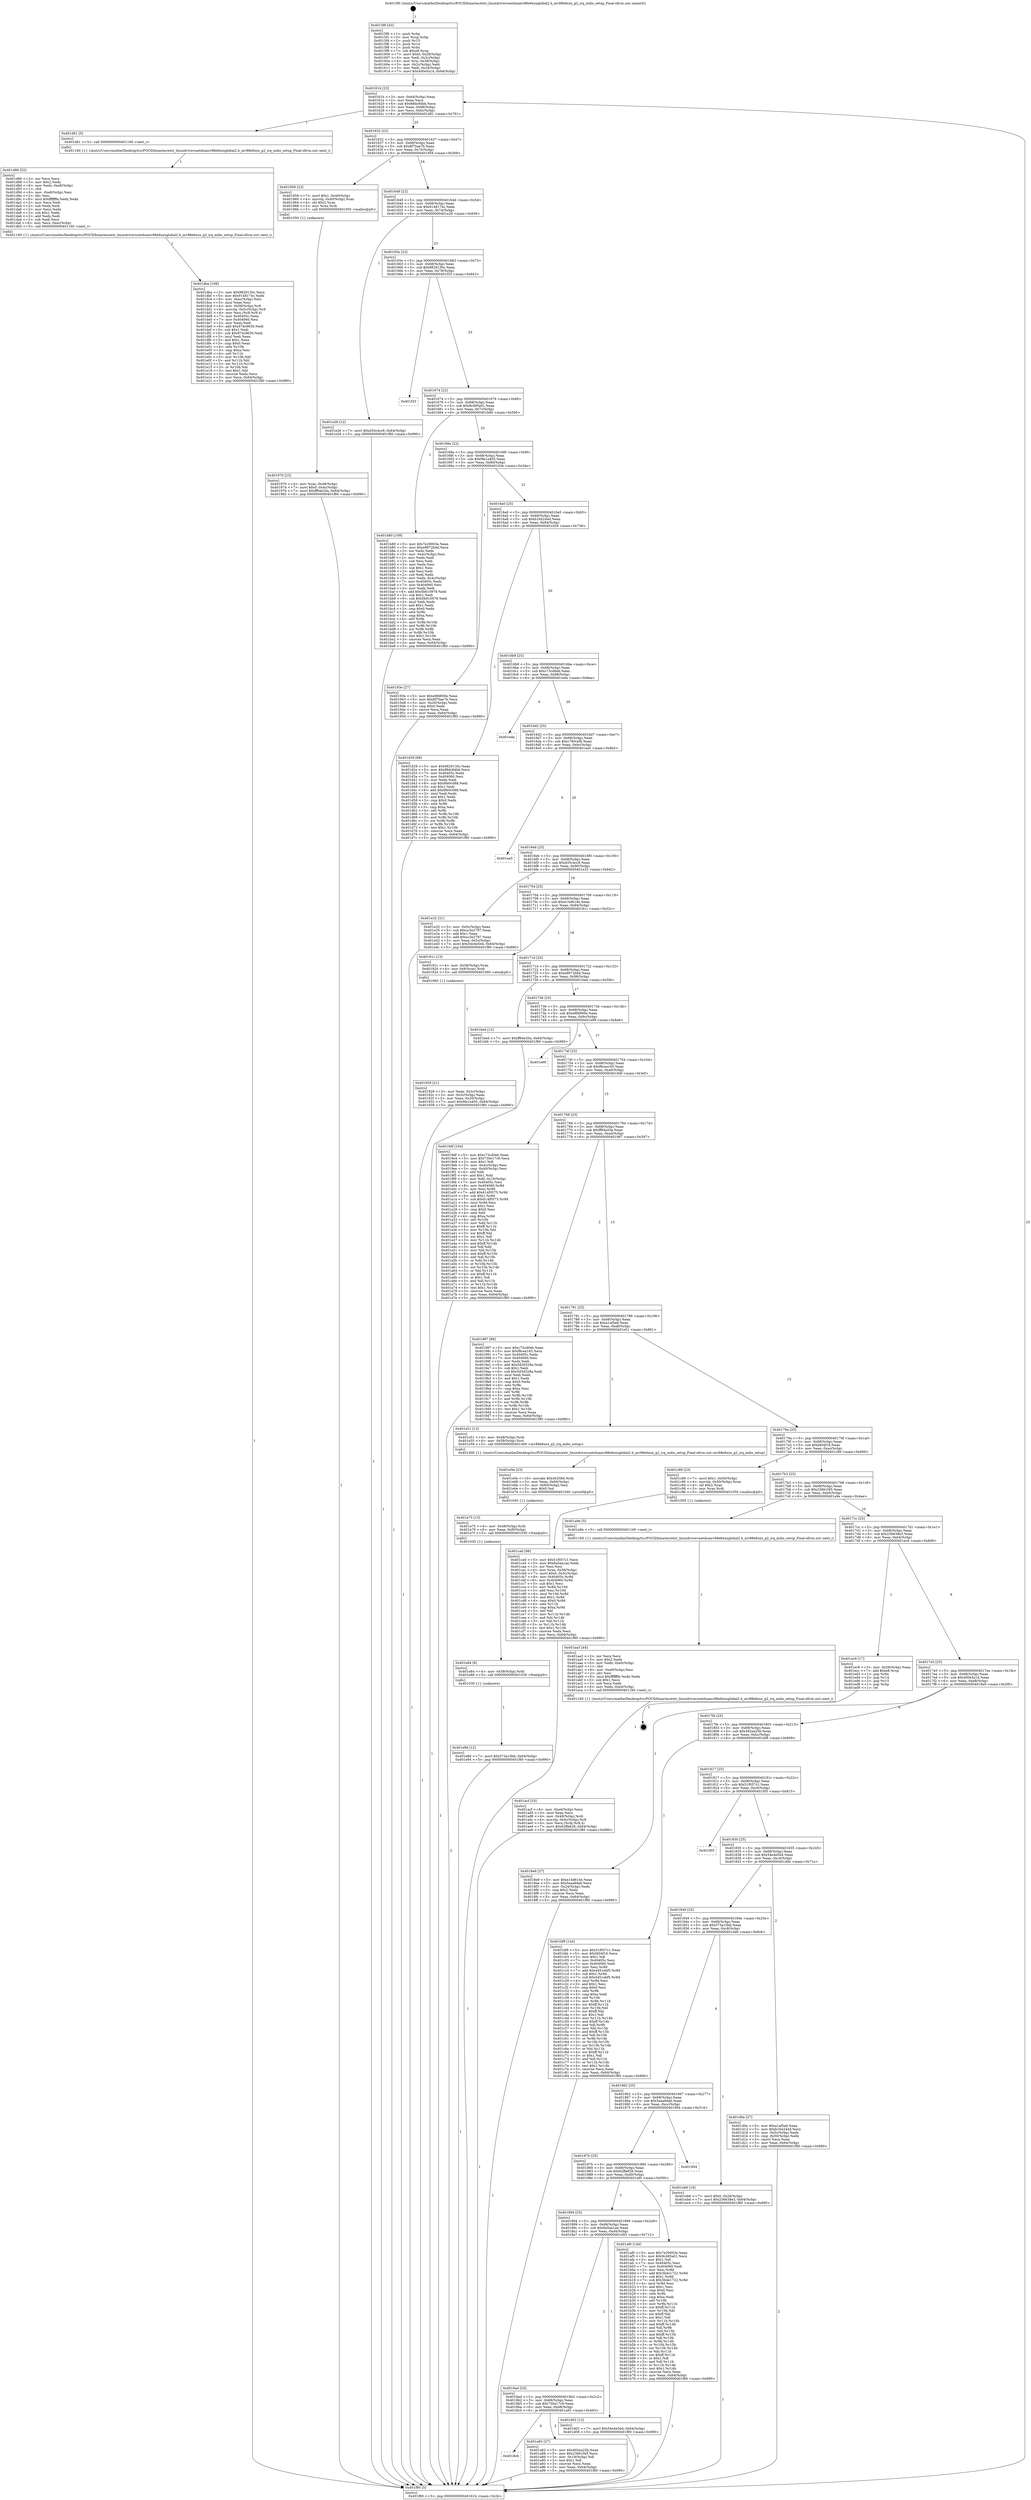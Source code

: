 digraph "0x4015f0" {
  label = "0x4015f0 (/mnt/c/Users/mathe/Desktop/tcc/POCII/binaries/extr_linuxdriversnetdsamv88e6xxxglobal2.h_mv88e6xxx_g2_irq_mdio_setup_Final-ollvm.out::main(0))"
  labelloc = "t"
  node[shape=record]

  Entry [label="",width=0.3,height=0.3,shape=circle,fillcolor=black,style=filled]
  "0x40161b" [label="{
     0x40161b [23]\l
     | [instrs]\l
     &nbsp;&nbsp;0x40161b \<+3\>: mov -0x64(%rbp),%eax\l
     &nbsp;&nbsp;0x40161e \<+2\>: mov %eax,%ecx\l
     &nbsp;&nbsp;0x401620 \<+6\>: sub $0x88dc84bb,%ecx\l
     &nbsp;&nbsp;0x401626 \<+3\>: mov %eax,-0x68(%rbp)\l
     &nbsp;&nbsp;0x401629 \<+3\>: mov %ecx,-0x6c(%rbp)\l
     &nbsp;&nbsp;0x40162c \<+6\>: je 0000000000401d81 \<main+0x791\>\l
  }"]
  "0x401d81" [label="{
     0x401d81 [5]\l
     | [instrs]\l
     &nbsp;&nbsp;0x401d81 \<+5\>: call 0000000000401160 \<next_i\>\l
     | [calls]\l
     &nbsp;&nbsp;0x401160 \{1\} (/mnt/c/Users/mathe/Desktop/tcc/POCII/binaries/extr_linuxdriversnetdsamv88e6xxxglobal2.h_mv88e6xxx_g2_irq_mdio_setup_Final-ollvm.out::next_i)\l
  }"]
  "0x401632" [label="{
     0x401632 [22]\l
     | [instrs]\l
     &nbsp;&nbsp;0x401632 \<+5\>: jmp 0000000000401637 \<main+0x47\>\l
     &nbsp;&nbsp;0x401637 \<+3\>: mov -0x68(%rbp),%eax\l
     &nbsp;&nbsp;0x40163a \<+5\>: sub $0x8f70ae7b,%eax\l
     &nbsp;&nbsp;0x40163f \<+3\>: mov %eax,-0x70(%rbp)\l
     &nbsp;&nbsp;0x401642 \<+6\>: je 0000000000401959 \<main+0x369\>\l
  }"]
  Exit [label="",width=0.3,height=0.3,shape=circle,fillcolor=black,style=filled,peripheries=2]
  "0x401959" [label="{
     0x401959 [23]\l
     | [instrs]\l
     &nbsp;&nbsp;0x401959 \<+7\>: movl $0x1,-0x40(%rbp)\l
     &nbsp;&nbsp;0x401960 \<+4\>: movslq -0x40(%rbp),%rax\l
     &nbsp;&nbsp;0x401964 \<+4\>: shl $0x2,%rax\l
     &nbsp;&nbsp;0x401968 \<+3\>: mov %rax,%rdi\l
     &nbsp;&nbsp;0x40196b \<+5\>: call 0000000000401050 \<malloc@plt\>\l
     | [calls]\l
     &nbsp;&nbsp;0x401050 \{1\} (unknown)\l
  }"]
  "0x401648" [label="{
     0x401648 [22]\l
     | [instrs]\l
     &nbsp;&nbsp;0x401648 \<+5\>: jmp 000000000040164d \<main+0x5d\>\l
     &nbsp;&nbsp;0x40164d \<+3\>: mov -0x68(%rbp),%eax\l
     &nbsp;&nbsp;0x401650 \<+5\>: sub $0x9148174c,%eax\l
     &nbsp;&nbsp;0x401655 \<+3\>: mov %eax,-0x74(%rbp)\l
     &nbsp;&nbsp;0x401658 \<+6\>: je 0000000000401e26 \<main+0x836\>\l
  }"]
  "0x401e8d" [label="{
     0x401e8d [12]\l
     | [instrs]\l
     &nbsp;&nbsp;0x401e8d \<+7\>: movl $0x573a10bb,-0x64(%rbp)\l
     &nbsp;&nbsp;0x401e94 \<+5\>: jmp 0000000000401f80 \<main+0x990\>\l
  }"]
  "0x401e26" [label="{
     0x401e26 [12]\l
     | [instrs]\l
     &nbsp;&nbsp;0x401e26 \<+7\>: movl $0xd35c4cc9,-0x64(%rbp)\l
     &nbsp;&nbsp;0x401e2d \<+5\>: jmp 0000000000401f80 \<main+0x990\>\l
  }"]
  "0x40165e" [label="{
     0x40165e [22]\l
     | [instrs]\l
     &nbsp;&nbsp;0x40165e \<+5\>: jmp 0000000000401663 \<main+0x73\>\l
     &nbsp;&nbsp;0x401663 \<+3\>: mov -0x68(%rbp),%eax\l
     &nbsp;&nbsp;0x401666 \<+5\>: sub $0x9829130c,%eax\l
     &nbsp;&nbsp;0x40166b \<+3\>: mov %eax,-0x78(%rbp)\l
     &nbsp;&nbsp;0x40166e \<+6\>: je 0000000000401f33 \<main+0x943\>\l
  }"]
  "0x401e84" [label="{
     0x401e84 [9]\l
     | [instrs]\l
     &nbsp;&nbsp;0x401e84 \<+4\>: mov -0x58(%rbp),%rdi\l
     &nbsp;&nbsp;0x401e88 \<+5\>: call 0000000000401030 \<free@plt\>\l
     | [calls]\l
     &nbsp;&nbsp;0x401030 \{1\} (unknown)\l
  }"]
  "0x401f33" [label="{
     0x401f33\l
  }", style=dashed]
  "0x401674" [label="{
     0x401674 [22]\l
     | [instrs]\l
     &nbsp;&nbsp;0x401674 \<+5\>: jmp 0000000000401679 \<main+0x89\>\l
     &nbsp;&nbsp;0x401679 \<+3\>: mov -0x68(%rbp),%eax\l
     &nbsp;&nbsp;0x40167c \<+5\>: sub $0x9c495a01,%eax\l
     &nbsp;&nbsp;0x401681 \<+3\>: mov %eax,-0x7c(%rbp)\l
     &nbsp;&nbsp;0x401684 \<+6\>: je 0000000000401b80 \<main+0x590\>\l
  }"]
  "0x401e75" [label="{
     0x401e75 [15]\l
     | [instrs]\l
     &nbsp;&nbsp;0x401e75 \<+4\>: mov -0x48(%rbp),%rdi\l
     &nbsp;&nbsp;0x401e79 \<+6\>: mov %eax,-0xf0(%rbp)\l
     &nbsp;&nbsp;0x401e7f \<+5\>: call 0000000000401030 \<free@plt\>\l
     | [calls]\l
     &nbsp;&nbsp;0x401030 \{1\} (unknown)\l
  }"]
  "0x401b80" [label="{
     0x401b80 [109]\l
     | [instrs]\l
     &nbsp;&nbsp;0x401b80 \<+5\>: mov $0x7e29003e,%eax\l
     &nbsp;&nbsp;0x401b85 \<+5\>: mov $0xe9972bdd,%ecx\l
     &nbsp;&nbsp;0x401b8a \<+2\>: xor %edx,%edx\l
     &nbsp;&nbsp;0x401b8c \<+3\>: mov -0x4c(%rbp),%esi\l
     &nbsp;&nbsp;0x401b8f \<+2\>: mov %edx,%edi\l
     &nbsp;&nbsp;0x401b91 \<+2\>: sub %esi,%edi\l
     &nbsp;&nbsp;0x401b93 \<+2\>: mov %edx,%esi\l
     &nbsp;&nbsp;0x401b95 \<+3\>: sub $0x1,%esi\l
     &nbsp;&nbsp;0x401b98 \<+2\>: add %esi,%edi\l
     &nbsp;&nbsp;0x401b9a \<+2\>: sub %edi,%edx\l
     &nbsp;&nbsp;0x401b9c \<+3\>: mov %edx,-0x4c(%rbp)\l
     &nbsp;&nbsp;0x401b9f \<+7\>: mov 0x40405c,%edx\l
     &nbsp;&nbsp;0x401ba6 \<+7\>: mov 0x404060,%esi\l
     &nbsp;&nbsp;0x401bad \<+2\>: mov %edx,%edi\l
     &nbsp;&nbsp;0x401baf \<+6\>: add $0x5b610978,%edi\l
     &nbsp;&nbsp;0x401bb5 \<+3\>: sub $0x1,%edi\l
     &nbsp;&nbsp;0x401bb8 \<+6\>: sub $0x5b610978,%edi\l
     &nbsp;&nbsp;0x401bbe \<+3\>: imul %edi,%edx\l
     &nbsp;&nbsp;0x401bc1 \<+3\>: and $0x1,%edx\l
     &nbsp;&nbsp;0x401bc4 \<+3\>: cmp $0x0,%edx\l
     &nbsp;&nbsp;0x401bc7 \<+4\>: sete %r8b\l
     &nbsp;&nbsp;0x401bcb \<+3\>: cmp $0xa,%esi\l
     &nbsp;&nbsp;0x401bce \<+4\>: setl %r9b\l
     &nbsp;&nbsp;0x401bd2 \<+3\>: mov %r8b,%r10b\l
     &nbsp;&nbsp;0x401bd5 \<+3\>: and %r9b,%r10b\l
     &nbsp;&nbsp;0x401bd8 \<+3\>: xor %r9b,%r8b\l
     &nbsp;&nbsp;0x401bdb \<+3\>: or %r8b,%r10b\l
     &nbsp;&nbsp;0x401bde \<+4\>: test $0x1,%r10b\l
     &nbsp;&nbsp;0x401be2 \<+3\>: cmovne %ecx,%eax\l
     &nbsp;&nbsp;0x401be5 \<+3\>: mov %eax,-0x64(%rbp)\l
     &nbsp;&nbsp;0x401be8 \<+5\>: jmp 0000000000401f80 \<main+0x990\>\l
  }"]
  "0x40168a" [label="{
     0x40168a [22]\l
     | [instrs]\l
     &nbsp;&nbsp;0x40168a \<+5\>: jmp 000000000040168f \<main+0x9f\>\l
     &nbsp;&nbsp;0x40168f \<+3\>: mov -0x68(%rbp),%eax\l
     &nbsp;&nbsp;0x401692 \<+5\>: sub $0x9fa1e405,%eax\l
     &nbsp;&nbsp;0x401697 \<+3\>: mov %eax,-0x80(%rbp)\l
     &nbsp;&nbsp;0x40169a \<+6\>: je 000000000040193e \<main+0x34e\>\l
  }"]
  "0x401e5e" [label="{
     0x401e5e [23]\l
     | [instrs]\l
     &nbsp;&nbsp;0x401e5e \<+10\>: movabs $0x4020b6,%rdi\l
     &nbsp;&nbsp;0x401e68 \<+3\>: mov %eax,-0x60(%rbp)\l
     &nbsp;&nbsp;0x401e6b \<+3\>: mov -0x60(%rbp),%esi\l
     &nbsp;&nbsp;0x401e6e \<+2\>: mov $0x0,%al\l
     &nbsp;&nbsp;0x401e70 \<+5\>: call 0000000000401040 \<printf@plt\>\l
     | [calls]\l
     &nbsp;&nbsp;0x401040 \{1\} (unknown)\l
  }"]
  "0x40193e" [label="{
     0x40193e [27]\l
     | [instrs]\l
     &nbsp;&nbsp;0x40193e \<+5\>: mov $0xe9fd800e,%eax\l
     &nbsp;&nbsp;0x401943 \<+5\>: mov $0x8f70ae7b,%ecx\l
     &nbsp;&nbsp;0x401948 \<+3\>: mov -0x20(%rbp),%edx\l
     &nbsp;&nbsp;0x40194b \<+3\>: cmp $0x0,%edx\l
     &nbsp;&nbsp;0x40194e \<+3\>: cmove %ecx,%eax\l
     &nbsp;&nbsp;0x401951 \<+3\>: mov %eax,-0x64(%rbp)\l
     &nbsp;&nbsp;0x401954 \<+5\>: jmp 0000000000401f80 \<main+0x990\>\l
  }"]
  "0x4016a0" [label="{
     0x4016a0 [25]\l
     | [instrs]\l
     &nbsp;&nbsp;0x4016a0 \<+5\>: jmp 00000000004016a5 \<main+0xb5\>\l
     &nbsp;&nbsp;0x4016a5 \<+3\>: mov -0x68(%rbp),%eax\l
     &nbsp;&nbsp;0x4016a8 \<+5\>: sub $0xb164244d,%eax\l
     &nbsp;&nbsp;0x4016ad \<+6\>: mov %eax,-0x84(%rbp)\l
     &nbsp;&nbsp;0x4016b3 \<+6\>: je 0000000000401d29 \<main+0x739\>\l
  }"]
  "0x401dba" [label="{
     0x401dba [108]\l
     | [instrs]\l
     &nbsp;&nbsp;0x401dba \<+5\>: mov $0x9829130c,%ecx\l
     &nbsp;&nbsp;0x401dbf \<+5\>: mov $0x9148174c,%edx\l
     &nbsp;&nbsp;0x401dc4 \<+6\>: mov -0xec(%rbp),%esi\l
     &nbsp;&nbsp;0x401dca \<+3\>: imul %eax,%esi\l
     &nbsp;&nbsp;0x401dcd \<+4\>: mov -0x58(%rbp),%r8\l
     &nbsp;&nbsp;0x401dd1 \<+4\>: movslq -0x5c(%rbp),%r9\l
     &nbsp;&nbsp;0x401dd5 \<+4\>: mov %esi,(%r8,%r9,4)\l
     &nbsp;&nbsp;0x401dd9 \<+7\>: mov 0x40405c,%eax\l
     &nbsp;&nbsp;0x401de0 \<+7\>: mov 0x404060,%esi\l
     &nbsp;&nbsp;0x401de7 \<+2\>: mov %eax,%edi\l
     &nbsp;&nbsp;0x401de9 \<+6\>: add $0x974c9630,%edi\l
     &nbsp;&nbsp;0x401def \<+3\>: sub $0x1,%edi\l
     &nbsp;&nbsp;0x401df2 \<+6\>: sub $0x974c9630,%edi\l
     &nbsp;&nbsp;0x401df8 \<+3\>: imul %edi,%eax\l
     &nbsp;&nbsp;0x401dfb \<+3\>: and $0x1,%eax\l
     &nbsp;&nbsp;0x401dfe \<+3\>: cmp $0x0,%eax\l
     &nbsp;&nbsp;0x401e01 \<+4\>: sete %r10b\l
     &nbsp;&nbsp;0x401e05 \<+3\>: cmp $0xa,%esi\l
     &nbsp;&nbsp;0x401e08 \<+4\>: setl %r11b\l
     &nbsp;&nbsp;0x401e0c \<+3\>: mov %r10b,%bl\l
     &nbsp;&nbsp;0x401e0f \<+3\>: and %r11b,%bl\l
     &nbsp;&nbsp;0x401e12 \<+3\>: xor %r11b,%r10b\l
     &nbsp;&nbsp;0x401e15 \<+3\>: or %r10b,%bl\l
     &nbsp;&nbsp;0x401e18 \<+3\>: test $0x1,%bl\l
     &nbsp;&nbsp;0x401e1b \<+3\>: cmovne %edx,%ecx\l
     &nbsp;&nbsp;0x401e1e \<+3\>: mov %ecx,-0x64(%rbp)\l
     &nbsp;&nbsp;0x401e21 \<+5\>: jmp 0000000000401f80 \<main+0x990\>\l
  }"]
  "0x401d29" [label="{
     0x401d29 [88]\l
     | [instrs]\l
     &nbsp;&nbsp;0x401d29 \<+5\>: mov $0x9829130c,%eax\l
     &nbsp;&nbsp;0x401d2e \<+5\>: mov $0x88dc84bb,%ecx\l
     &nbsp;&nbsp;0x401d33 \<+7\>: mov 0x40405c,%edx\l
     &nbsp;&nbsp;0x401d3a \<+7\>: mov 0x404060,%esi\l
     &nbsp;&nbsp;0x401d41 \<+2\>: mov %edx,%edi\l
     &nbsp;&nbsp;0x401d43 \<+6\>: sub $0x9fe0c088,%edi\l
     &nbsp;&nbsp;0x401d49 \<+3\>: sub $0x1,%edi\l
     &nbsp;&nbsp;0x401d4c \<+6\>: add $0x9fe0c088,%edi\l
     &nbsp;&nbsp;0x401d52 \<+3\>: imul %edi,%edx\l
     &nbsp;&nbsp;0x401d55 \<+3\>: and $0x1,%edx\l
     &nbsp;&nbsp;0x401d58 \<+3\>: cmp $0x0,%edx\l
     &nbsp;&nbsp;0x401d5b \<+4\>: sete %r8b\l
     &nbsp;&nbsp;0x401d5f \<+3\>: cmp $0xa,%esi\l
     &nbsp;&nbsp;0x401d62 \<+4\>: setl %r9b\l
     &nbsp;&nbsp;0x401d66 \<+3\>: mov %r8b,%r10b\l
     &nbsp;&nbsp;0x401d69 \<+3\>: and %r9b,%r10b\l
     &nbsp;&nbsp;0x401d6c \<+3\>: xor %r9b,%r8b\l
     &nbsp;&nbsp;0x401d6f \<+3\>: or %r8b,%r10b\l
     &nbsp;&nbsp;0x401d72 \<+4\>: test $0x1,%r10b\l
     &nbsp;&nbsp;0x401d76 \<+3\>: cmovne %ecx,%eax\l
     &nbsp;&nbsp;0x401d79 \<+3\>: mov %eax,-0x64(%rbp)\l
     &nbsp;&nbsp;0x401d7c \<+5\>: jmp 0000000000401f80 \<main+0x990\>\l
  }"]
  "0x4016b9" [label="{
     0x4016b9 [25]\l
     | [instrs]\l
     &nbsp;&nbsp;0x4016b9 \<+5\>: jmp 00000000004016be \<main+0xce\>\l
     &nbsp;&nbsp;0x4016be \<+3\>: mov -0x68(%rbp),%eax\l
     &nbsp;&nbsp;0x4016c1 \<+5\>: sub $0xc73cd0eb,%eax\l
     &nbsp;&nbsp;0x4016c6 \<+6\>: mov %eax,-0x88(%rbp)\l
     &nbsp;&nbsp;0x4016cc \<+6\>: je 0000000000401eda \<main+0x8ea\>\l
  }"]
  "0x401d86" [label="{
     0x401d86 [52]\l
     | [instrs]\l
     &nbsp;&nbsp;0x401d86 \<+2\>: xor %ecx,%ecx\l
     &nbsp;&nbsp;0x401d88 \<+5\>: mov $0x2,%edx\l
     &nbsp;&nbsp;0x401d8d \<+6\>: mov %edx,-0xe8(%rbp)\l
     &nbsp;&nbsp;0x401d93 \<+1\>: cltd\l
     &nbsp;&nbsp;0x401d94 \<+6\>: mov -0xe8(%rbp),%esi\l
     &nbsp;&nbsp;0x401d9a \<+2\>: idiv %esi\l
     &nbsp;&nbsp;0x401d9c \<+6\>: imul $0xfffffffe,%edx,%edx\l
     &nbsp;&nbsp;0x401da2 \<+2\>: mov %ecx,%edi\l
     &nbsp;&nbsp;0x401da4 \<+2\>: sub %edx,%edi\l
     &nbsp;&nbsp;0x401da6 \<+2\>: mov %ecx,%edx\l
     &nbsp;&nbsp;0x401da8 \<+3\>: sub $0x1,%edx\l
     &nbsp;&nbsp;0x401dab \<+2\>: add %edx,%edi\l
     &nbsp;&nbsp;0x401dad \<+2\>: sub %edi,%ecx\l
     &nbsp;&nbsp;0x401daf \<+6\>: mov %ecx,-0xec(%rbp)\l
     &nbsp;&nbsp;0x401db5 \<+5\>: call 0000000000401160 \<next_i\>\l
     | [calls]\l
     &nbsp;&nbsp;0x401160 \{1\} (/mnt/c/Users/mathe/Desktop/tcc/POCII/binaries/extr_linuxdriversnetdsamv88e6xxxglobal2.h_mv88e6xxx_g2_irq_mdio_setup_Final-ollvm.out::next_i)\l
  }"]
  "0x401eda" [label="{
     0x401eda\l
  }", style=dashed]
  "0x4016d2" [label="{
     0x4016d2 [25]\l
     | [instrs]\l
     &nbsp;&nbsp;0x4016d2 \<+5\>: jmp 00000000004016d7 \<main+0xe7\>\l
     &nbsp;&nbsp;0x4016d7 \<+3\>: mov -0x68(%rbp),%eax\l
     &nbsp;&nbsp;0x4016da \<+5\>: sub $0xc780cefb,%eax\l
     &nbsp;&nbsp;0x4016df \<+6\>: mov %eax,-0x8c(%rbp)\l
     &nbsp;&nbsp;0x4016e5 \<+6\>: je 0000000000401ea5 \<main+0x8b5\>\l
  }"]
  "0x401ca0" [label="{
     0x401ca0 [98]\l
     | [instrs]\l
     &nbsp;&nbsp;0x401ca0 \<+5\>: mov $0x51f057c1,%ecx\l
     &nbsp;&nbsp;0x401ca5 \<+5\>: mov $0x6a5aa1ae,%edx\l
     &nbsp;&nbsp;0x401caa \<+2\>: xor %esi,%esi\l
     &nbsp;&nbsp;0x401cac \<+4\>: mov %rax,-0x58(%rbp)\l
     &nbsp;&nbsp;0x401cb0 \<+7\>: movl $0x0,-0x5c(%rbp)\l
     &nbsp;&nbsp;0x401cb7 \<+8\>: mov 0x40405c,%r8d\l
     &nbsp;&nbsp;0x401cbf \<+8\>: mov 0x404060,%r9d\l
     &nbsp;&nbsp;0x401cc7 \<+3\>: sub $0x1,%esi\l
     &nbsp;&nbsp;0x401cca \<+3\>: mov %r8d,%r10d\l
     &nbsp;&nbsp;0x401ccd \<+3\>: add %esi,%r10d\l
     &nbsp;&nbsp;0x401cd0 \<+4\>: imul %r10d,%r8d\l
     &nbsp;&nbsp;0x401cd4 \<+4\>: and $0x1,%r8d\l
     &nbsp;&nbsp;0x401cd8 \<+4\>: cmp $0x0,%r8d\l
     &nbsp;&nbsp;0x401cdc \<+4\>: sete %r11b\l
     &nbsp;&nbsp;0x401ce0 \<+4\>: cmp $0xa,%r9d\l
     &nbsp;&nbsp;0x401ce4 \<+3\>: setl %bl\l
     &nbsp;&nbsp;0x401ce7 \<+3\>: mov %r11b,%r14b\l
     &nbsp;&nbsp;0x401cea \<+3\>: and %bl,%r14b\l
     &nbsp;&nbsp;0x401ced \<+3\>: xor %bl,%r11b\l
     &nbsp;&nbsp;0x401cf0 \<+3\>: or %r11b,%r14b\l
     &nbsp;&nbsp;0x401cf3 \<+4\>: test $0x1,%r14b\l
     &nbsp;&nbsp;0x401cf7 \<+3\>: cmovne %edx,%ecx\l
     &nbsp;&nbsp;0x401cfa \<+3\>: mov %ecx,-0x64(%rbp)\l
     &nbsp;&nbsp;0x401cfd \<+5\>: jmp 0000000000401f80 \<main+0x990\>\l
  }"]
  "0x401ea5" [label="{
     0x401ea5\l
  }", style=dashed]
  "0x4016eb" [label="{
     0x4016eb [25]\l
     | [instrs]\l
     &nbsp;&nbsp;0x4016eb \<+5\>: jmp 00000000004016f0 \<main+0x100\>\l
     &nbsp;&nbsp;0x4016f0 \<+3\>: mov -0x68(%rbp),%eax\l
     &nbsp;&nbsp;0x4016f3 \<+5\>: sub $0xd35c4cc9,%eax\l
     &nbsp;&nbsp;0x4016f8 \<+6\>: mov %eax,-0x90(%rbp)\l
     &nbsp;&nbsp;0x4016fe \<+6\>: je 0000000000401e32 \<main+0x842\>\l
  }"]
  "0x401acf" [label="{
     0x401acf [33]\l
     | [instrs]\l
     &nbsp;&nbsp;0x401acf \<+6\>: mov -0xe4(%rbp),%ecx\l
     &nbsp;&nbsp;0x401ad5 \<+3\>: imul %eax,%ecx\l
     &nbsp;&nbsp;0x401ad8 \<+4\>: mov -0x48(%rbp),%rdi\l
     &nbsp;&nbsp;0x401adc \<+4\>: movslq -0x4c(%rbp),%r8\l
     &nbsp;&nbsp;0x401ae0 \<+4\>: mov %ecx,(%rdi,%r8,4)\l
     &nbsp;&nbsp;0x401ae4 \<+7\>: movl $0x62ffa828,-0x64(%rbp)\l
     &nbsp;&nbsp;0x401aeb \<+5\>: jmp 0000000000401f80 \<main+0x990\>\l
  }"]
  "0x401e32" [label="{
     0x401e32 [31]\l
     | [instrs]\l
     &nbsp;&nbsp;0x401e32 \<+3\>: mov -0x5c(%rbp),%eax\l
     &nbsp;&nbsp;0x401e35 \<+5\>: sub $0xcc3e2797,%eax\l
     &nbsp;&nbsp;0x401e3a \<+3\>: add $0x1,%eax\l
     &nbsp;&nbsp;0x401e3d \<+5\>: add $0xcc3e2797,%eax\l
     &nbsp;&nbsp;0x401e42 \<+3\>: mov %eax,-0x5c(%rbp)\l
     &nbsp;&nbsp;0x401e45 \<+7\>: movl $0x54e4e5d4,-0x64(%rbp)\l
     &nbsp;&nbsp;0x401e4c \<+5\>: jmp 0000000000401f80 \<main+0x990\>\l
  }"]
  "0x401704" [label="{
     0x401704 [25]\l
     | [instrs]\l
     &nbsp;&nbsp;0x401704 \<+5\>: jmp 0000000000401709 \<main+0x119\>\l
     &nbsp;&nbsp;0x401709 \<+3\>: mov -0x68(%rbp),%eax\l
     &nbsp;&nbsp;0x40170c \<+5\>: sub $0xe14d614e,%eax\l
     &nbsp;&nbsp;0x401711 \<+6\>: mov %eax,-0x94(%rbp)\l
     &nbsp;&nbsp;0x401717 \<+6\>: je 000000000040191c \<main+0x32c\>\l
  }"]
  "0x401aa3" [label="{
     0x401aa3 [44]\l
     | [instrs]\l
     &nbsp;&nbsp;0x401aa3 \<+2\>: xor %ecx,%ecx\l
     &nbsp;&nbsp;0x401aa5 \<+5\>: mov $0x2,%edx\l
     &nbsp;&nbsp;0x401aaa \<+6\>: mov %edx,-0xe0(%rbp)\l
     &nbsp;&nbsp;0x401ab0 \<+1\>: cltd\l
     &nbsp;&nbsp;0x401ab1 \<+6\>: mov -0xe0(%rbp),%esi\l
     &nbsp;&nbsp;0x401ab7 \<+2\>: idiv %esi\l
     &nbsp;&nbsp;0x401ab9 \<+6\>: imul $0xfffffffe,%edx,%edx\l
     &nbsp;&nbsp;0x401abf \<+3\>: sub $0x1,%ecx\l
     &nbsp;&nbsp;0x401ac2 \<+2\>: sub %ecx,%edx\l
     &nbsp;&nbsp;0x401ac4 \<+6\>: mov %edx,-0xe4(%rbp)\l
     &nbsp;&nbsp;0x401aca \<+5\>: call 0000000000401160 \<next_i\>\l
     | [calls]\l
     &nbsp;&nbsp;0x401160 \{1\} (/mnt/c/Users/mathe/Desktop/tcc/POCII/binaries/extr_linuxdriversnetdsamv88e6xxxglobal2.h_mv88e6xxx_g2_irq_mdio_setup_Final-ollvm.out::next_i)\l
  }"]
  "0x40191c" [label="{
     0x40191c [13]\l
     | [instrs]\l
     &nbsp;&nbsp;0x40191c \<+4\>: mov -0x38(%rbp),%rax\l
     &nbsp;&nbsp;0x401920 \<+4\>: mov 0x8(%rax),%rdi\l
     &nbsp;&nbsp;0x401924 \<+5\>: call 0000000000401060 \<atoi@plt\>\l
     | [calls]\l
     &nbsp;&nbsp;0x401060 \{1\} (unknown)\l
  }"]
  "0x40171d" [label="{
     0x40171d [25]\l
     | [instrs]\l
     &nbsp;&nbsp;0x40171d \<+5\>: jmp 0000000000401722 \<main+0x132\>\l
     &nbsp;&nbsp;0x401722 \<+3\>: mov -0x68(%rbp),%eax\l
     &nbsp;&nbsp;0x401725 \<+5\>: sub $0xe9972bdd,%eax\l
     &nbsp;&nbsp;0x40172a \<+6\>: mov %eax,-0x98(%rbp)\l
     &nbsp;&nbsp;0x401730 \<+6\>: je 0000000000401bed \<main+0x5fd\>\l
  }"]
  "0x4018c6" [label="{
     0x4018c6\l
  }", style=dashed]
  "0x401bed" [label="{
     0x401bed [12]\l
     | [instrs]\l
     &nbsp;&nbsp;0x401bed \<+7\>: movl $0xff94e20a,-0x64(%rbp)\l
     &nbsp;&nbsp;0x401bf4 \<+5\>: jmp 0000000000401f80 \<main+0x990\>\l
  }"]
  "0x401736" [label="{
     0x401736 [25]\l
     | [instrs]\l
     &nbsp;&nbsp;0x401736 \<+5\>: jmp 000000000040173b \<main+0x14b\>\l
     &nbsp;&nbsp;0x40173b \<+3\>: mov -0x68(%rbp),%eax\l
     &nbsp;&nbsp;0x40173e \<+5\>: sub $0xe9fd800e,%eax\l
     &nbsp;&nbsp;0x401743 \<+6\>: mov %eax,-0x9c(%rbp)\l
     &nbsp;&nbsp;0x401749 \<+6\>: je 0000000000401e99 \<main+0x8a9\>\l
  }"]
  "0x401a83" [label="{
     0x401a83 [27]\l
     | [instrs]\l
     &nbsp;&nbsp;0x401a83 \<+5\>: mov $0x492ea25b,%eax\l
     &nbsp;&nbsp;0x401a88 \<+5\>: mov $0x23661f45,%ecx\l
     &nbsp;&nbsp;0x401a8d \<+3\>: mov -0x19(%rbp),%dl\l
     &nbsp;&nbsp;0x401a90 \<+3\>: test $0x1,%dl\l
     &nbsp;&nbsp;0x401a93 \<+3\>: cmovne %ecx,%eax\l
     &nbsp;&nbsp;0x401a96 \<+3\>: mov %eax,-0x64(%rbp)\l
     &nbsp;&nbsp;0x401a99 \<+5\>: jmp 0000000000401f80 \<main+0x990\>\l
  }"]
  "0x401e99" [label="{
     0x401e99\l
  }", style=dashed]
  "0x40174f" [label="{
     0x40174f [25]\l
     | [instrs]\l
     &nbsp;&nbsp;0x40174f \<+5\>: jmp 0000000000401754 \<main+0x164\>\l
     &nbsp;&nbsp;0x401754 \<+3\>: mov -0x68(%rbp),%eax\l
     &nbsp;&nbsp;0x401757 \<+5\>: sub $0xf8cea165,%eax\l
     &nbsp;&nbsp;0x40175c \<+6\>: mov %eax,-0xa0(%rbp)\l
     &nbsp;&nbsp;0x401762 \<+6\>: je 00000000004019df \<main+0x3ef\>\l
  }"]
  "0x4018ad" [label="{
     0x4018ad [25]\l
     | [instrs]\l
     &nbsp;&nbsp;0x4018ad \<+5\>: jmp 00000000004018b2 \<main+0x2c2\>\l
     &nbsp;&nbsp;0x4018b2 \<+3\>: mov -0x68(%rbp),%eax\l
     &nbsp;&nbsp;0x4018b5 \<+5\>: sub $0x730e17c9,%eax\l
     &nbsp;&nbsp;0x4018ba \<+6\>: mov %eax,-0xd8(%rbp)\l
     &nbsp;&nbsp;0x4018c0 \<+6\>: je 0000000000401a83 \<main+0x493\>\l
  }"]
  "0x4019df" [label="{
     0x4019df [164]\l
     | [instrs]\l
     &nbsp;&nbsp;0x4019df \<+5\>: mov $0xc73cd0eb,%eax\l
     &nbsp;&nbsp;0x4019e4 \<+5\>: mov $0x730e17c9,%ecx\l
     &nbsp;&nbsp;0x4019e9 \<+2\>: mov $0x1,%dl\l
     &nbsp;&nbsp;0x4019eb \<+3\>: mov -0x4c(%rbp),%esi\l
     &nbsp;&nbsp;0x4019ee \<+3\>: cmp -0x40(%rbp),%esi\l
     &nbsp;&nbsp;0x4019f1 \<+4\>: setl %dil\l
     &nbsp;&nbsp;0x4019f5 \<+4\>: and $0x1,%dil\l
     &nbsp;&nbsp;0x4019f9 \<+4\>: mov %dil,-0x19(%rbp)\l
     &nbsp;&nbsp;0x4019fd \<+7\>: mov 0x40405c,%esi\l
     &nbsp;&nbsp;0x401a04 \<+8\>: mov 0x404060,%r8d\l
     &nbsp;&nbsp;0x401a0c \<+3\>: mov %esi,%r9d\l
     &nbsp;&nbsp;0x401a0f \<+7\>: add $0x614f0575,%r9d\l
     &nbsp;&nbsp;0x401a16 \<+4\>: sub $0x1,%r9d\l
     &nbsp;&nbsp;0x401a1a \<+7\>: sub $0x614f0575,%r9d\l
     &nbsp;&nbsp;0x401a21 \<+4\>: imul %r9d,%esi\l
     &nbsp;&nbsp;0x401a25 \<+3\>: and $0x1,%esi\l
     &nbsp;&nbsp;0x401a28 \<+3\>: cmp $0x0,%esi\l
     &nbsp;&nbsp;0x401a2b \<+4\>: sete %dil\l
     &nbsp;&nbsp;0x401a2f \<+4\>: cmp $0xa,%r8d\l
     &nbsp;&nbsp;0x401a33 \<+4\>: setl %r10b\l
     &nbsp;&nbsp;0x401a37 \<+3\>: mov %dil,%r11b\l
     &nbsp;&nbsp;0x401a3a \<+4\>: xor $0xff,%r11b\l
     &nbsp;&nbsp;0x401a3e \<+3\>: mov %r10b,%bl\l
     &nbsp;&nbsp;0x401a41 \<+3\>: xor $0xff,%bl\l
     &nbsp;&nbsp;0x401a44 \<+3\>: xor $0x1,%dl\l
     &nbsp;&nbsp;0x401a47 \<+3\>: mov %r11b,%r14b\l
     &nbsp;&nbsp;0x401a4a \<+4\>: and $0xff,%r14b\l
     &nbsp;&nbsp;0x401a4e \<+3\>: and %dl,%dil\l
     &nbsp;&nbsp;0x401a51 \<+3\>: mov %bl,%r15b\l
     &nbsp;&nbsp;0x401a54 \<+4\>: and $0xff,%r15b\l
     &nbsp;&nbsp;0x401a58 \<+3\>: and %dl,%r10b\l
     &nbsp;&nbsp;0x401a5b \<+3\>: or %dil,%r14b\l
     &nbsp;&nbsp;0x401a5e \<+3\>: or %r10b,%r15b\l
     &nbsp;&nbsp;0x401a61 \<+3\>: xor %r15b,%r14b\l
     &nbsp;&nbsp;0x401a64 \<+3\>: or %bl,%r11b\l
     &nbsp;&nbsp;0x401a67 \<+4\>: xor $0xff,%r11b\l
     &nbsp;&nbsp;0x401a6b \<+3\>: or $0x1,%dl\l
     &nbsp;&nbsp;0x401a6e \<+3\>: and %dl,%r11b\l
     &nbsp;&nbsp;0x401a71 \<+3\>: or %r11b,%r14b\l
     &nbsp;&nbsp;0x401a74 \<+4\>: test $0x1,%r14b\l
     &nbsp;&nbsp;0x401a78 \<+3\>: cmovne %ecx,%eax\l
     &nbsp;&nbsp;0x401a7b \<+3\>: mov %eax,-0x64(%rbp)\l
     &nbsp;&nbsp;0x401a7e \<+5\>: jmp 0000000000401f80 \<main+0x990\>\l
  }"]
  "0x401768" [label="{
     0x401768 [25]\l
     | [instrs]\l
     &nbsp;&nbsp;0x401768 \<+5\>: jmp 000000000040176d \<main+0x17d\>\l
     &nbsp;&nbsp;0x40176d \<+3\>: mov -0x68(%rbp),%eax\l
     &nbsp;&nbsp;0x401770 \<+5\>: sub $0xff94e20a,%eax\l
     &nbsp;&nbsp;0x401775 \<+6\>: mov %eax,-0xa4(%rbp)\l
     &nbsp;&nbsp;0x40177b \<+6\>: je 0000000000401987 \<main+0x397\>\l
  }"]
  "0x401d02" [label="{
     0x401d02 [12]\l
     | [instrs]\l
     &nbsp;&nbsp;0x401d02 \<+7\>: movl $0x54e4e5d4,-0x64(%rbp)\l
     &nbsp;&nbsp;0x401d09 \<+5\>: jmp 0000000000401f80 \<main+0x990\>\l
  }"]
  "0x401987" [label="{
     0x401987 [88]\l
     | [instrs]\l
     &nbsp;&nbsp;0x401987 \<+5\>: mov $0xc73cd0eb,%eax\l
     &nbsp;&nbsp;0x40198c \<+5\>: mov $0xf8cea165,%ecx\l
     &nbsp;&nbsp;0x401991 \<+7\>: mov 0x40405c,%edx\l
     &nbsp;&nbsp;0x401998 \<+7\>: mov 0x404060,%esi\l
     &nbsp;&nbsp;0x40199f \<+2\>: mov %edx,%edi\l
     &nbsp;&nbsp;0x4019a1 \<+6\>: add $0x5d3d328a,%edi\l
     &nbsp;&nbsp;0x4019a7 \<+3\>: sub $0x1,%edi\l
     &nbsp;&nbsp;0x4019aa \<+6\>: sub $0x5d3d328a,%edi\l
     &nbsp;&nbsp;0x4019b0 \<+3\>: imul %edi,%edx\l
     &nbsp;&nbsp;0x4019b3 \<+3\>: and $0x1,%edx\l
     &nbsp;&nbsp;0x4019b6 \<+3\>: cmp $0x0,%edx\l
     &nbsp;&nbsp;0x4019b9 \<+4\>: sete %r8b\l
     &nbsp;&nbsp;0x4019bd \<+3\>: cmp $0xa,%esi\l
     &nbsp;&nbsp;0x4019c0 \<+4\>: setl %r9b\l
     &nbsp;&nbsp;0x4019c4 \<+3\>: mov %r8b,%r10b\l
     &nbsp;&nbsp;0x4019c7 \<+3\>: and %r9b,%r10b\l
     &nbsp;&nbsp;0x4019ca \<+3\>: xor %r9b,%r8b\l
     &nbsp;&nbsp;0x4019cd \<+3\>: or %r8b,%r10b\l
     &nbsp;&nbsp;0x4019d0 \<+4\>: test $0x1,%r10b\l
     &nbsp;&nbsp;0x4019d4 \<+3\>: cmovne %ecx,%eax\l
     &nbsp;&nbsp;0x4019d7 \<+3\>: mov %eax,-0x64(%rbp)\l
     &nbsp;&nbsp;0x4019da \<+5\>: jmp 0000000000401f80 \<main+0x990\>\l
  }"]
  "0x401781" [label="{
     0x401781 [25]\l
     | [instrs]\l
     &nbsp;&nbsp;0x401781 \<+5\>: jmp 0000000000401786 \<main+0x196\>\l
     &nbsp;&nbsp;0x401786 \<+3\>: mov -0x68(%rbp),%eax\l
     &nbsp;&nbsp;0x401789 \<+5\>: sub $0xa1af5a9,%eax\l
     &nbsp;&nbsp;0x40178e \<+6\>: mov %eax,-0xa8(%rbp)\l
     &nbsp;&nbsp;0x401794 \<+6\>: je 0000000000401e51 \<main+0x861\>\l
  }"]
  "0x401894" [label="{
     0x401894 [25]\l
     | [instrs]\l
     &nbsp;&nbsp;0x401894 \<+5\>: jmp 0000000000401899 \<main+0x2a9\>\l
     &nbsp;&nbsp;0x401899 \<+3\>: mov -0x68(%rbp),%eax\l
     &nbsp;&nbsp;0x40189c \<+5\>: sub $0x6a5aa1ae,%eax\l
     &nbsp;&nbsp;0x4018a1 \<+6\>: mov %eax,-0xd4(%rbp)\l
     &nbsp;&nbsp;0x4018a7 \<+6\>: je 0000000000401d02 \<main+0x712\>\l
  }"]
  "0x401e51" [label="{
     0x401e51 [13]\l
     | [instrs]\l
     &nbsp;&nbsp;0x401e51 \<+4\>: mov -0x48(%rbp),%rdi\l
     &nbsp;&nbsp;0x401e55 \<+4\>: mov -0x58(%rbp),%rsi\l
     &nbsp;&nbsp;0x401e59 \<+5\>: call 0000000000401400 \<mv88e6xxx_g2_irq_mdio_setup\>\l
     | [calls]\l
     &nbsp;&nbsp;0x401400 \{1\} (/mnt/c/Users/mathe/Desktop/tcc/POCII/binaries/extr_linuxdriversnetdsamv88e6xxxglobal2.h_mv88e6xxx_g2_irq_mdio_setup_Final-ollvm.out::mv88e6xxx_g2_irq_mdio_setup)\l
  }"]
  "0x40179a" [label="{
     0x40179a [25]\l
     | [instrs]\l
     &nbsp;&nbsp;0x40179a \<+5\>: jmp 000000000040179f \<main+0x1af\>\l
     &nbsp;&nbsp;0x40179f \<+3\>: mov -0x68(%rbp),%eax\l
     &nbsp;&nbsp;0x4017a2 \<+5\>: sub $0xf404f16,%eax\l
     &nbsp;&nbsp;0x4017a7 \<+6\>: mov %eax,-0xac(%rbp)\l
     &nbsp;&nbsp;0x4017ad \<+6\>: je 0000000000401c89 \<main+0x699\>\l
  }"]
  "0x401af0" [label="{
     0x401af0 [144]\l
     | [instrs]\l
     &nbsp;&nbsp;0x401af0 \<+5\>: mov $0x7e29003e,%eax\l
     &nbsp;&nbsp;0x401af5 \<+5\>: mov $0x9c495a01,%ecx\l
     &nbsp;&nbsp;0x401afa \<+2\>: mov $0x1,%dl\l
     &nbsp;&nbsp;0x401afc \<+7\>: mov 0x40405c,%esi\l
     &nbsp;&nbsp;0x401b03 \<+7\>: mov 0x404060,%edi\l
     &nbsp;&nbsp;0x401b0a \<+3\>: mov %esi,%r8d\l
     &nbsp;&nbsp;0x401b0d \<+7\>: add $0x3b4e1722,%r8d\l
     &nbsp;&nbsp;0x401b14 \<+4\>: sub $0x1,%r8d\l
     &nbsp;&nbsp;0x401b18 \<+7\>: sub $0x3b4e1722,%r8d\l
     &nbsp;&nbsp;0x401b1f \<+4\>: imul %r8d,%esi\l
     &nbsp;&nbsp;0x401b23 \<+3\>: and $0x1,%esi\l
     &nbsp;&nbsp;0x401b26 \<+3\>: cmp $0x0,%esi\l
     &nbsp;&nbsp;0x401b29 \<+4\>: sete %r9b\l
     &nbsp;&nbsp;0x401b2d \<+3\>: cmp $0xa,%edi\l
     &nbsp;&nbsp;0x401b30 \<+4\>: setl %r10b\l
     &nbsp;&nbsp;0x401b34 \<+3\>: mov %r9b,%r11b\l
     &nbsp;&nbsp;0x401b37 \<+4\>: xor $0xff,%r11b\l
     &nbsp;&nbsp;0x401b3b \<+3\>: mov %r10b,%bl\l
     &nbsp;&nbsp;0x401b3e \<+3\>: xor $0xff,%bl\l
     &nbsp;&nbsp;0x401b41 \<+3\>: xor $0x1,%dl\l
     &nbsp;&nbsp;0x401b44 \<+3\>: mov %r11b,%r14b\l
     &nbsp;&nbsp;0x401b47 \<+4\>: and $0xff,%r14b\l
     &nbsp;&nbsp;0x401b4b \<+3\>: and %dl,%r9b\l
     &nbsp;&nbsp;0x401b4e \<+3\>: mov %bl,%r15b\l
     &nbsp;&nbsp;0x401b51 \<+4\>: and $0xff,%r15b\l
     &nbsp;&nbsp;0x401b55 \<+3\>: and %dl,%r10b\l
     &nbsp;&nbsp;0x401b58 \<+3\>: or %r9b,%r14b\l
     &nbsp;&nbsp;0x401b5b \<+3\>: or %r10b,%r15b\l
     &nbsp;&nbsp;0x401b5e \<+3\>: xor %r15b,%r14b\l
     &nbsp;&nbsp;0x401b61 \<+3\>: or %bl,%r11b\l
     &nbsp;&nbsp;0x401b64 \<+4\>: xor $0xff,%r11b\l
     &nbsp;&nbsp;0x401b68 \<+3\>: or $0x1,%dl\l
     &nbsp;&nbsp;0x401b6b \<+3\>: and %dl,%r11b\l
     &nbsp;&nbsp;0x401b6e \<+3\>: or %r11b,%r14b\l
     &nbsp;&nbsp;0x401b71 \<+4\>: test $0x1,%r14b\l
     &nbsp;&nbsp;0x401b75 \<+3\>: cmovne %ecx,%eax\l
     &nbsp;&nbsp;0x401b78 \<+3\>: mov %eax,-0x64(%rbp)\l
     &nbsp;&nbsp;0x401b7b \<+5\>: jmp 0000000000401f80 \<main+0x990\>\l
  }"]
  "0x401c89" [label="{
     0x401c89 [23]\l
     | [instrs]\l
     &nbsp;&nbsp;0x401c89 \<+7\>: movl $0x1,-0x50(%rbp)\l
     &nbsp;&nbsp;0x401c90 \<+4\>: movslq -0x50(%rbp),%rax\l
     &nbsp;&nbsp;0x401c94 \<+4\>: shl $0x2,%rax\l
     &nbsp;&nbsp;0x401c98 \<+3\>: mov %rax,%rdi\l
     &nbsp;&nbsp;0x401c9b \<+5\>: call 0000000000401050 \<malloc@plt\>\l
     | [calls]\l
     &nbsp;&nbsp;0x401050 \{1\} (unknown)\l
  }"]
  "0x4017b3" [label="{
     0x4017b3 [25]\l
     | [instrs]\l
     &nbsp;&nbsp;0x4017b3 \<+5\>: jmp 00000000004017b8 \<main+0x1c8\>\l
     &nbsp;&nbsp;0x4017b8 \<+3\>: mov -0x68(%rbp),%eax\l
     &nbsp;&nbsp;0x4017bb \<+5\>: sub $0x23661f45,%eax\l
     &nbsp;&nbsp;0x4017c0 \<+6\>: mov %eax,-0xb0(%rbp)\l
     &nbsp;&nbsp;0x4017c6 \<+6\>: je 0000000000401a9e \<main+0x4ae\>\l
  }"]
  "0x40187b" [label="{
     0x40187b [25]\l
     | [instrs]\l
     &nbsp;&nbsp;0x40187b \<+5\>: jmp 0000000000401880 \<main+0x290\>\l
     &nbsp;&nbsp;0x401880 \<+3\>: mov -0x68(%rbp),%eax\l
     &nbsp;&nbsp;0x401883 \<+5\>: sub $0x62ffa828,%eax\l
     &nbsp;&nbsp;0x401888 \<+6\>: mov %eax,-0xd0(%rbp)\l
     &nbsp;&nbsp;0x40188e \<+6\>: je 0000000000401af0 \<main+0x500\>\l
  }"]
  "0x401a9e" [label="{
     0x401a9e [5]\l
     | [instrs]\l
     &nbsp;&nbsp;0x401a9e \<+5\>: call 0000000000401160 \<next_i\>\l
     | [calls]\l
     &nbsp;&nbsp;0x401160 \{1\} (/mnt/c/Users/mathe/Desktop/tcc/POCII/binaries/extr_linuxdriversnetdsamv88e6xxxglobal2.h_mv88e6xxx_g2_irq_mdio_setup_Final-ollvm.out::next_i)\l
  }"]
  "0x4017cc" [label="{
     0x4017cc [25]\l
     | [instrs]\l
     &nbsp;&nbsp;0x4017cc \<+5\>: jmp 00000000004017d1 \<main+0x1e1\>\l
     &nbsp;&nbsp;0x4017d1 \<+3\>: mov -0x68(%rbp),%eax\l
     &nbsp;&nbsp;0x4017d4 \<+5\>: sub $0x236638e3,%eax\l
     &nbsp;&nbsp;0x4017d9 \<+6\>: mov %eax,-0xb4(%rbp)\l
     &nbsp;&nbsp;0x4017df \<+6\>: je 0000000000401ec9 \<main+0x8d9\>\l
  }"]
  "0x401904" [label="{
     0x401904\l
  }", style=dashed]
  "0x401ec9" [label="{
     0x401ec9 [17]\l
     | [instrs]\l
     &nbsp;&nbsp;0x401ec9 \<+3\>: mov -0x28(%rbp),%eax\l
     &nbsp;&nbsp;0x401ecc \<+7\>: add $0xe8,%rsp\l
     &nbsp;&nbsp;0x401ed3 \<+1\>: pop %rbx\l
     &nbsp;&nbsp;0x401ed4 \<+2\>: pop %r14\l
     &nbsp;&nbsp;0x401ed6 \<+2\>: pop %r15\l
     &nbsp;&nbsp;0x401ed8 \<+1\>: pop %rbp\l
     &nbsp;&nbsp;0x401ed9 \<+1\>: ret\l
  }"]
  "0x4017e5" [label="{
     0x4017e5 [25]\l
     | [instrs]\l
     &nbsp;&nbsp;0x4017e5 \<+5\>: jmp 00000000004017ea \<main+0x1fa\>\l
     &nbsp;&nbsp;0x4017ea \<+3\>: mov -0x68(%rbp),%eax\l
     &nbsp;&nbsp;0x4017ed \<+5\>: sub $0x400e5a14,%eax\l
     &nbsp;&nbsp;0x4017f2 \<+6\>: mov %eax,-0xb8(%rbp)\l
     &nbsp;&nbsp;0x4017f8 \<+6\>: je 00000000004018e9 \<main+0x2f9\>\l
  }"]
  "0x401862" [label="{
     0x401862 [25]\l
     | [instrs]\l
     &nbsp;&nbsp;0x401862 \<+5\>: jmp 0000000000401867 \<main+0x277\>\l
     &nbsp;&nbsp;0x401867 \<+3\>: mov -0x68(%rbp),%eax\l
     &nbsp;&nbsp;0x40186a \<+5\>: sub $0x5eaa9da6,%eax\l
     &nbsp;&nbsp;0x40186f \<+6\>: mov %eax,-0xcc(%rbp)\l
     &nbsp;&nbsp;0x401875 \<+6\>: je 0000000000401904 \<main+0x314\>\l
  }"]
  "0x4018e9" [label="{
     0x4018e9 [27]\l
     | [instrs]\l
     &nbsp;&nbsp;0x4018e9 \<+5\>: mov $0xe14d614e,%eax\l
     &nbsp;&nbsp;0x4018ee \<+5\>: mov $0x5eaa9da6,%ecx\l
     &nbsp;&nbsp;0x4018f3 \<+3\>: mov -0x24(%rbp),%edx\l
     &nbsp;&nbsp;0x4018f6 \<+3\>: cmp $0x2,%edx\l
     &nbsp;&nbsp;0x4018f9 \<+3\>: cmovne %ecx,%eax\l
     &nbsp;&nbsp;0x4018fc \<+3\>: mov %eax,-0x64(%rbp)\l
     &nbsp;&nbsp;0x4018ff \<+5\>: jmp 0000000000401f80 \<main+0x990\>\l
  }"]
  "0x4017fe" [label="{
     0x4017fe [25]\l
     | [instrs]\l
     &nbsp;&nbsp;0x4017fe \<+5\>: jmp 0000000000401803 \<main+0x213\>\l
     &nbsp;&nbsp;0x401803 \<+3\>: mov -0x68(%rbp),%eax\l
     &nbsp;&nbsp;0x401806 \<+5\>: sub $0x492ea25b,%eax\l
     &nbsp;&nbsp;0x40180b \<+6\>: mov %eax,-0xbc(%rbp)\l
     &nbsp;&nbsp;0x401811 \<+6\>: je 0000000000401bf9 \<main+0x609\>\l
  }"]
  "0x401f80" [label="{
     0x401f80 [5]\l
     | [instrs]\l
     &nbsp;&nbsp;0x401f80 \<+5\>: jmp 000000000040161b \<main+0x2b\>\l
  }"]
  "0x4015f0" [label="{
     0x4015f0 [43]\l
     | [instrs]\l
     &nbsp;&nbsp;0x4015f0 \<+1\>: push %rbp\l
     &nbsp;&nbsp;0x4015f1 \<+3\>: mov %rsp,%rbp\l
     &nbsp;&nbsp;0x4015f4 \<+2\>: push %r15\l
     &nbsp;&nbsp;0x4015f6 \<+2\>: push %r14\l
     &nbsp;&nbsp;0x4015f8 \<+1\>: push %rbx\l
     &nbsp;&nbsp;0x4015f9 \<+7\>: sub $0xe8,%rsp\l
     &nbsp;&nbsp;0x401600 \<+7\>: movl $0x0,-0x28(%rbp)\l
     &nbsp;&nbsp;0x401607 \<+3\>: mov %edi,-0x2c(%rbp)\l
     &nbsp;&nbsp;0x40160a \<+4\>: mov %rsi,-0x38(%rbp)\l
     &nbsp;&nbsp;0x40160e \<+3\>: mov -0x2c(%rbp),%edi\l
     &nbsp;&nbsp;0x401611 \<+3\>: mov %edi,-0x24(%rbp)\l
     &nbsp;&nbsp;0x401614 \<+7\>: movl $0x400e5a14,-0x64(%rbp)\l
  }"]
  "0x401929" [label="{
     0x401929 [21]\l
     | [instrs]\l
     &nbsp;&nbsp;0x401929 \<+3\>: mov %eax,-0x3c(%rbp)\l
     &nbsp;&nbsp;0x40192c \<+3\>: mov -0x3c(%rbp),%eax\l
     &nbsp;&nbsp;0x40192f \<+3\>: mov %eax,-0x20(%rbp)\l
     &nbsp;&nbsp;0x401932 \<+7\>: movl $0x9fa1e405,-0x64(%rbp)\l
     &nbsp;&nbsp;0x401939 \<+5\>: jmp 0000000000401f80 \<main+0x990\>\l
  }"]
  "0x401970" [label="{
     0x401970 [23]\l
     | [instrs]\l
     &nbsp;&nbsp;0x401970 \<+4\>: mov %rax,-0x48(%rbp)\l
     &nbsp;&nbsp;0x401974 \<+7\>: movl $0x0,-0x4c(%rbp)\l
     &nbsp;&nbsp;0x40197b \<+7\>: movl $0xff94e20a,-0x64(%rbp)\l
     &nbsp;&nbsp;0x401982 \<+5\>: jmp 0000000000401f80 \<main+0x990\>\l
  }"]
  "0x401eb6" [label="{
     0x401eb6 [19]\l
     | [instrs]\l
     &nbsp;&nbsp;0x401eb6 \<+7\>: movl $0x0,-0x28(%rbp)\l
     &nbsp;&nbsp;0x401ebd \<+7\>: movl $0x236638e3,-0x64(%rbp)\l
     &nbsp;&nbsp;0x401ec4 \<+5\>: jmp 0000000000401f80 \<main+0x990\>\l
  }"]
  "0x401bf9" [label="{
     0x401bf9 [144]\l
     | [instrs]\l
     &nbsp;&nbsp;0x401bf9 \<+5\>: mov $0x51f057c1,%eax\l
     &nbsp;&nbsp;0x401bfe \<+5\>: mov $0xf404f16,%ecx\l
     &nbsp;&nbsp;0x401c03 \<+2\>: mov $0x1,%dl\l
     &nbsp;&nbsp;0x401c05 \<+7\>: mov 0x40405c,%esi\l
     &nbsp;&nbsp;0x401c0c \<+7\>: mov 0x404060,%edi\l
     &nbsp;&nbsp;0x401c13 \<+3\>: mov %esi,%r8d\l
     &nbsp;&nbsp;0x401c16 \<+7\>: add $0x4451ebf5,%r8d\l
     &nbsp;&nbsp;0x401c1d \<+4\>: sub $0x1,%r8d\l
     &nbsp;&nbsp;0x401c21 \<+7\>: sub $0x4451ebf5,%r8d\l
     &nbsp;&nbsp;0x401c28 \<+4\>: imul %r8d,%esi\l
     &nbsp;&nbsp;0x401c2c \<+3\>: and $0x1,%esi\l
     &nbsp;&nbsp;0x401c2f \<+3\>: cmp $0x0,%esi\l
     &nbsp;&nbsp;0x401c32 \<+4\>: sete %r9b\l
     &nbsp;&nbsp;0x401c36 \<+3\>: cmp $0xa,%edi\l
     &nbsp;&nbsp;0x401c39 \<+4\>: setl %r10b\l
     &nbsp;&nbsp;0x401c3d \<+3\>: mov %r9b,%r11b\l
     &nbsp;&nbsp;0x401c40 \<+4\>: xor $0xff,%r11b\l
     &nbsp;&nbsp;0x401c44 \<+3\>: mov %r10b,%bl\l
     &nbsp;&nbsp;0x401c47 \<+3\>: xor $0xff,%bl\l
     &nbsp;&nbsp;0x401c4a \<+3\>: xor $0x1,%dl\l
     &nbsp;&nbsp;0x401c4d \<+3\>: mov %r11b,%r14b\l
     &nbsp;&nbsp;0x401c50 \<+4\>: and $0xff,%r14b\l
     &nbsp;&nbsp;0x401c54 \<+3\>: and %dl,%r9b\l
     &nbsp;&nbsp;0x401c57 \<+3\>: mov %bl,%r15b\l
     &nbsp;&nbsp;0x401c5a \<+4\>: and $0xff,%r15b\l
     &nbsp;&nbsp;0x401c5e \<+3\>: and %dl,%r10b\l
     &nbsp;&nbsp;0x401c61 \<+3\>: or %r9b,%r14b\l
     &nbsp;&nbsp;0x401c64 \<+3\>: or %r10b,%r15b\l
     &nbsp;&nbsp;0x401c67 \<+3\>: xor %r15b,%r14b\l
     &nbsp;&nbsp;0x401c6a \<+3\>: or %bl,%r11b\l
     &nbsp;&nbsp;0x401c6d \<+4\>: xor $0xff,%r11b\l
     &nbsp;&nbsp;0x401c71 \<+3\>: or $0x1,%dl\l
     &nbsp;&nbsp;0x401c74 \<+3\>: and %dl,%r11b\l
     &nbsp;&nbsp;0x401c77 \<+3\>: or %r11b,%r14b\l
     &nbsp;&nbsp;0x401c7a \<+4\>: test $0x1,%r14b\l
     &nbsp;&nbsp;0x401c7e \<+3\>: cmovne %ecx,%eax\l
     &nbsp;&nbsp;0x401c81 \<+3\>: mov %eax,-0x64(%rbp)\l
     &nbsp;&nbsp;0x401c84 \<+5\>: jmp 0000000000401f80 \<main+0x990\>\l
  }"]
  "0x401817" [label="{
     0x401817 [25]\l
     | [instrs]\l
     &nbsp;&nbsp;0x401817 \<+5\>: jmp 000000000040181c \<main+0x22c\>\l
     &nbsp;&nbsp;0x40181c \<+3\>: mov -0x68(%rbp),%eax\l
     &nbsp;&nbsp;0x40181f \<+5\>: sub $0x51f057c1,%eax\l
     &nbsp;&nbsp;0x401824 \<+6\>: mov %eax,-0xc0(%rbp)\l
     &nbsp;&nbsp;0x40182a \<+6\>: je 0000000000401f05 \<main+0x915\>\l
  }"]
  "0x401849" [label="{
     0x401849 [25]\l
     | [instrs]\l
     &nbsp;&nbsp;0x401849 \<+5\>: jmp 000000000040184e \<main+0x25e\>\l
     &nbsp;&nbsp;0x40184e \<+3\>: mov -0x68(%rbp),%eax\l
     &nbsp;&nbsp;0x401851 \<+5\>: sub $0x573a10bb,%eax\l
     &nbsp;&nbsp;0x401856 \<+6\>: mov %eax,-0xc8(%rbp)\l
     &nbsp;&nbsp;0x40185c \<+6\>: je 0000000000401eb6 \<main+0x8c6\>\l
  }"]
  "0x401f05" [label="{
     0x401f05\l
  }", style=dashed]
  "0x401830" [label="{
     0x401830 [25]\l
     | [instrs]\l
     &nbsp;&nbsp;0x401830 \<+5\>: jmp 0000000000401835 \<main+0x245\>\l
     &nbsp;&nbsp;0x401835 \<+3\>: mov -0x68(%rbp),%eax\l
     &nbsp;&nbsp;0x401838 \<+5\>: sub $0x54e4e5d4,%eax\l
     &nbsp;&nbsp;0x40183d \<+6\>: mov %eax,-0xc4(%rbp)\l
     &nbsp;&nbsp;0x401843 \<+6\>: je 0000000000401d0e \<main+0x71e\>\l
  }"]
  "0x401d0e" [label="{
     0x401d0e [27]\l
     | [instrs]\l
     &nbsp;&nbsp;0x401d0e \<+5\>: mov $0xa1af5a9,%eax\l
     &nbsp;&nbsp;0x401d13 \<+5\>: mov $0xb164244d,%ecx\l
     &nbsp;&nbsp;0x401d18 \<+3\>: mov -0x5c(%rbp),%edx\l
     &nbsp;&nbsp;0x401d1b \<+3\>: cmp -0x50(%rbp),%edx\l
     &nbsp;&nbsp;0x401d1e \<+3\>: cmovl %ecx,%eax\l
     &nbsp;&nbsp;0x401d21 \<+3\>: mov %eax,-0x64(%rbp)\l
     &nbsp;&nbsp;0x401d24 \<+5\>: jmp 0000000000401f80 \<main+0x990\>\l
  }"]
  Entry -> "0x4015f0" [label=" 1"]
  "0x40161b" -> "0x401d81" [label=" 1"]
  "0x40161b" -> "0x401632" [label=" 25"]
  "0x401ec9" -> Exit [label=" 1"]
  "0x401632" -> "0x401959" [label=" 1"]
  "0x401632" -> "0x401648" [label=" 24"]
  "0x401eb6" -> "0x401f80" [label=" 1"]
  "0x401648" -> "0x401e26" [label=" 1"]
  "0x401648" -> "0x40165e" [label=" 23"]
  "0x401e8d" -> "0x401f80" [label=" 1"]
  "0x40165e" -> "0x401f33" [label=" 0"]
  "0x40165e" -> "0x401674" [label=" 23"]
  "0x401e84" -> "0x401e8d" [label=" 1"]
  "0x401674" -> "0x401b80" [label=" 1"]
  "0x401674" -> "0x40168a" [label=" 22"]
  "0x401e75" -> "0x401e84" [label=" 1"]
  "0x40168a" -> "0x40193e" [label=" 1"]
  "0x40168a" -> "0x4016a0" [label=" 21"]
  "0x401e5e" -> "0x401e75" [label=" 1"]
  "0x4016a0" -> "0x401d29" [label=" 1"]
  "0x4016a0" -> "0x4016b9" [label=" 20"]
  "0x401e51" -> "0x401e5e" [label=" 1"]
  "0x4016b9" -> "0x401eda" [label=" 0"]
  "0x4016b9" -> "0x4016d2" [label=" 20"]
  "0x401e32" -> "0x401f80" [label=" 1"]
  "0x4016d2" -> "0x401ea5" [label=" 0"]
  "0x4016d2" -> "0x4016eb" [label=" 20"]
  "0x401e26" -> "0x401f80" [label=" 1"]
  "0x4016eb" -> "0x401e32" [label=" 1"]
  "0x4016eb" -> "0x401704" [label=" 19"]
  "0x401dba" -> "0x401f80" [label=" 1"]
  "0x401704" -> "0x40191c" [label=" 1"]
  "0x401704" -> "0x40171d" [label=" 18"]
  "0x401d86" -> "0x401dba" [label=" 1"]
  "0x40171d" -> "0x401bed" [label=" 1"]
  "0x40171d" -> "0x401736" [label=" 17"]
  "0x401d81" -> "0x401d86" [label=" 1"]
  "0x401736" -> "0x401e99" [label=" 0"]
  "0x401736" -> "0x40174f" [label=" 17"]
  "0x401d29" -> "0x401f80" [label=" 1"]
  "0x40174f" -> "0x4019df" [label=" 2"]
  "0x40174f" -> "0x401768" [label=" 15"]
  "0x401d02" -> "0x401f80" [label=" 1"]
  "0x401768" -> "0x401987" [label=" 2"]
  "0x401768" -> "0x401781" [label=" 13"]
  "0x401ca0" -> "0x401f80" [label=" 1"]
  "0x401781" -> "0x401e51" [label=" 1"]
  "0x401781" -> "0x40179a" [label=" 12"]
  "0x401bf9" -> "0x401f80" [label=" 1"]
  "0x40179a" -> "0x401c89" [label=" 1"]
  "0x40179a" -> "0x4017b3" [label=" 11"]
  "0x401bed" -> "0x401f80" [label=" 1"]
  "0x4017b3" -> "0x401a9e" [label=" 1"]
  "0x4017b3" -> "0x4017cc" [label=" 10"]
  "0x401af0" -> "0x401f80" [label=" 1"]
  "0x4017cc" -> "0x401ec9" [label=" 1"]
  "0x4017cc" -> "0x4017e5" [label=" 9"]
  "0x401acf" -> "0x401f80" [label=" 1"]
  "0x4017e5" -> "0x4018e9" [label=" 1"]
  "0x4017e5" -> "0x4017fe" [label=" 8"]
  "0x4018e9" -> "0x401f80" [label=" 1"]
  "0x4015f0" -> "0x40161b" [label=" 1"]
  "0x401f80" -> "0x40161b" [label=" 25"]
  "0x40191c" -> "0x401929" [label=" 1"]
  "0x401929" -> "0x401f80" [label=" 1"]
  "0x40193e" -> "0x401f80" [label=" 1"]
  "0x401959" -> "0x401970" [label=" 1"]
  "0x401970" -> "0x401f80" [label=" 1"]
  "0x401987" -> "0x401f80" [label=" 2"]
  "0x4019df" -> "0x401f80" [label=" 2"]
  "0x401a9e" -> "0x401aa3" [label=" 1"]
  "0x4017fe" -> "0x401bf9" [label=" 1"]
  "0x4017fe" -> "0x401817" [label=" 7"]
  "0x401a83" -> "0x401f80" [label=" 2"]
  "0x401817" -> "0x401f05" [label=" 0"]
  "0x401817" -> "0x401830" [label=" 7"]
  "0x4018ad" -> "0x401a83" [label=" 2"]
  "0x401830" -> "0x401d0e" [label=" 2"]
  "0x401830" -> "0x401849" [label=" 5"]
  "0x4018ad" -> "0x4018c6" [label=" 0"]
  "0x401849" -> "0x401eb6" [label=" 1"]
  "0x401849" -> "0x401862" [label=" 4"]
  "0x401aa3" -> "0x401acf" [label=" 1"]
  "0x401862" -> "0x401904" [label=" 0"]
  "0x401862" -> "0x40187b" [label=" 4"]
  "0x401b80" -> "0x401f80" [label=" 1"]
  "0x40187b" -> "0x401af0" [label=" 1"]
  "0x40187b" -> "0x401894" [label=" 3"]
  "0x401c89" -> "0x401ca0" [label=" 1"]
  "0x401894" -> "0x401d02" [label=" 1"]
  "0x401894" -> "0x4018ad" [label=" 2"]
  "0x401d0e" -> "0x401f80" [label=" 2"]
}
